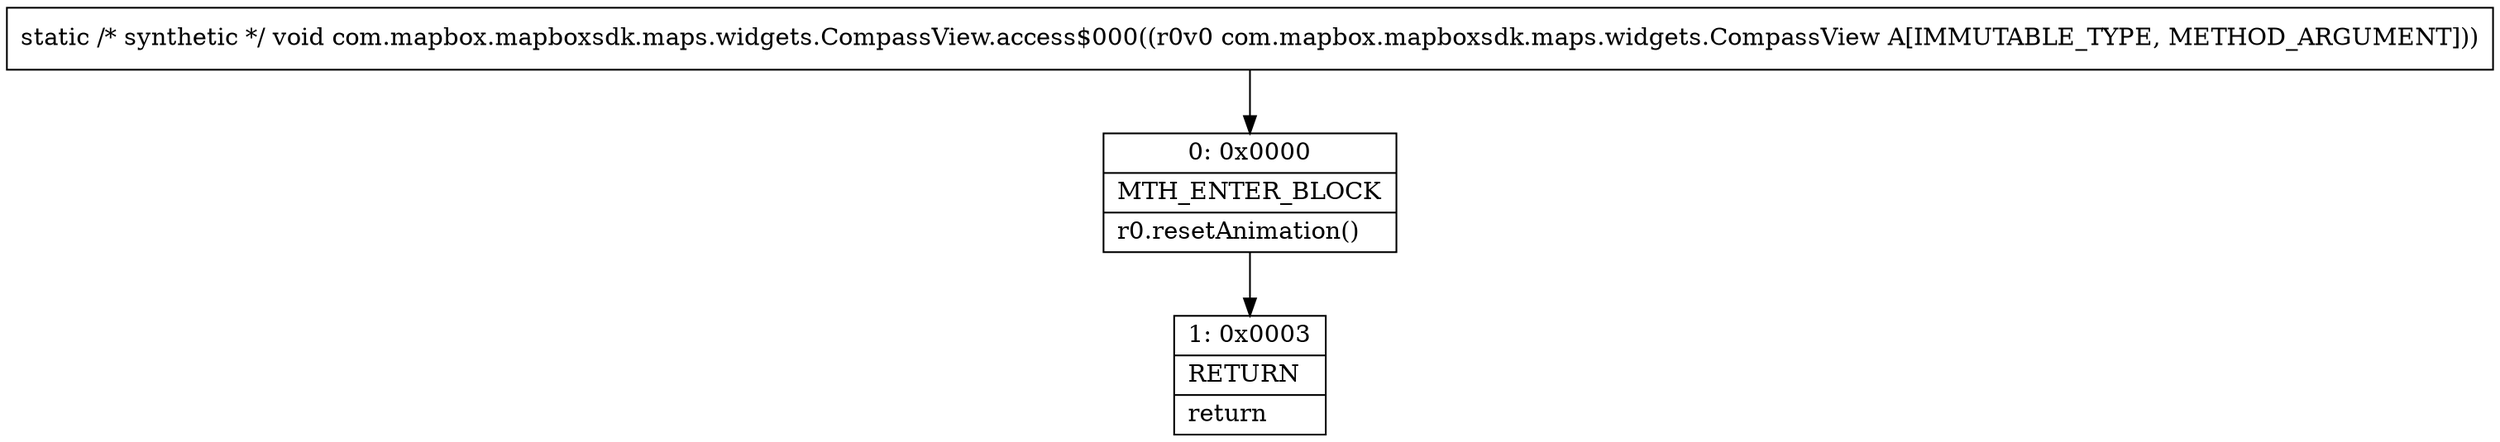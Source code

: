 digraph "CFG forcom.mapbox.mapboxsdk.maps.widgets.CompassView.access$000(Lcom\/mapbox\/mapboxsdk\/maps\/widgets\/CompassView;)V" {
Node_0 [shape=record,label="{0\:\ 0x0000|MTH_ENTER_BLOCK\l|r0.resetAnimation()\l}"];
Node_1 [shape=record,label="{1\:\ 0x0003|RETURN\l|return\l}"];
MethodNode[shape=record,label="{static \/* synthetic *\/ void com.mapbox.mapboxsdk.maps.widgets.CompassView.access$000((r0v0 com.mapbox.mapboxsdk.maps.widgets.CompassView A[IMMUTABLE_TYPE, METHOD_ARGUMENT])) }"];
MethodNode -> Node_0;
Node_0 -> Node_1;
}

